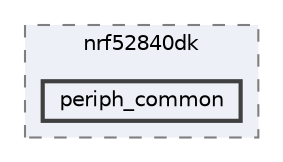 digraph "/home/mj/Desktop/IoT-Chat-Digitalization/TextYourIoTDevice/bin/nrf52840dk/periph_common"
{
 // LATEX_PDF_SIZE
  bgcolor="transparent";
  edge [fontname=Helvetica,fontsize=10,labelfontname=Helvetica,labelfontsize=10];
  node [fontname=Helvetica,fontsize=10,shape=box,height=0.2,width=0.4];
  compound=true
  subgraph clusterdir_0c725116918d2e080617d882693859a8 {
    graph [ bgcolor="#edf0f7", pencolor="grey50", label="nrf52840dk", fontname=Helvetica,fontsize=10 style="filled,dashed", URL="dir_0c725116918d2e080617d882693859a8.html",tooltip=""]
  dir_342b8e1fdc6da57f322bc40e3bea7238 [label="periph_common", fillcolor="#edf0f7", color="grey25", style="filled,bold", URL="dir_342b8e1fdc6da57f322bc40e3bea7238.html",tooltip=""];
  }
}
